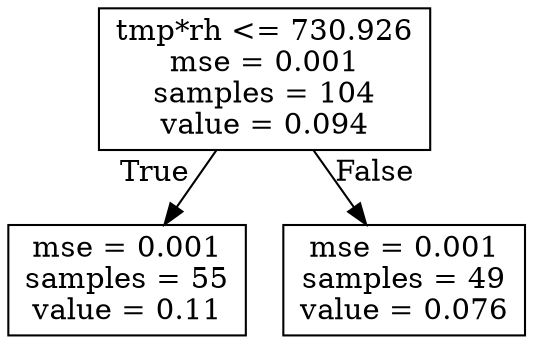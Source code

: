 digraph Tree {
node [shape=box] ;
0 [label="tmp*rh <= 730.926\nmse = 0.001\nsamples = 104\nvalue = 0.094"] ;
1 [label="mse = 0.001\nsamples = 55\nvalue = 0.11"] ;
0 -> 1 [labeldistance=2.5, labelangle=45, headlabel="True"] ;
2 [label="mse = 0.001\nsamples = 49\nvalue = 0.076"] ;
0 -> 2 [labeldistance=2.5, labelangle=-45, headlabel="False"] ;
}